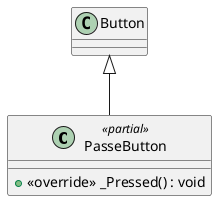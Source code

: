 @startuml
class PasseButton <<partial>> {
    + <<override>> _Pressed() : void
}
Button <|-- PasseButton
@enduml
